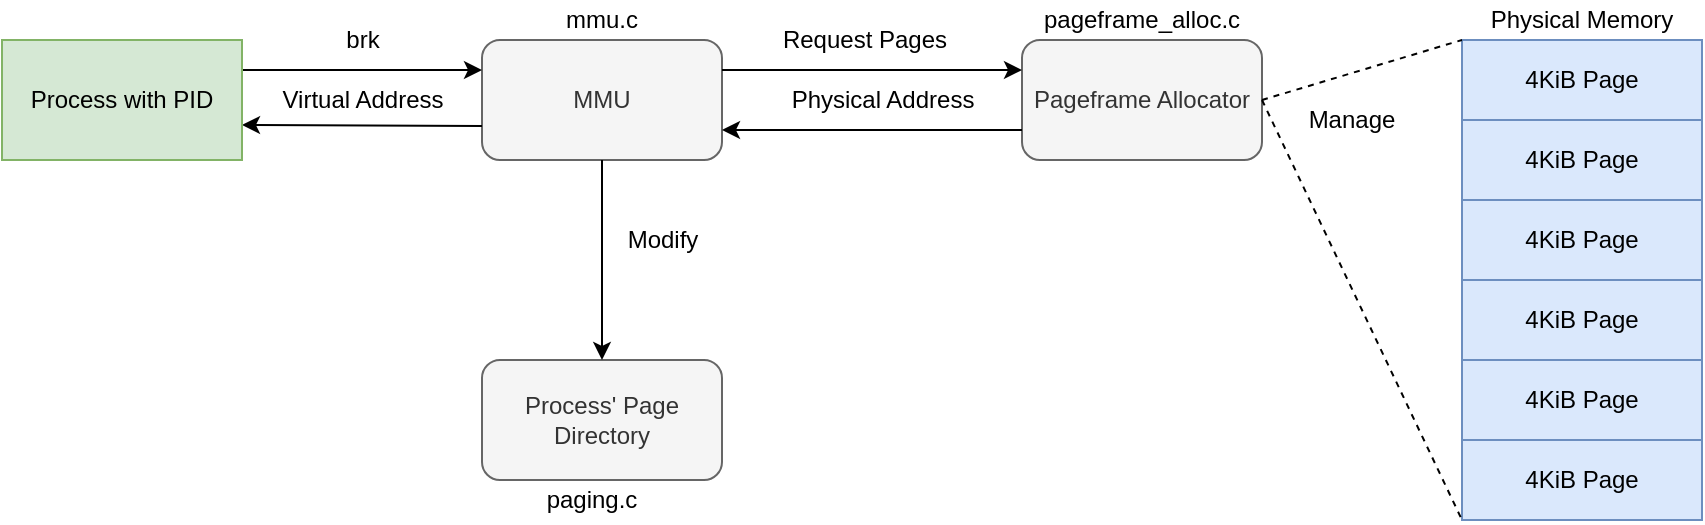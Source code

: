 <mxfile version="12.7.9" type="device"><diagram id="0JIb2dfCaMDdNiQzNApC" name="Page-1"><mxGraphModel dx="1408" dy="742" grid="1" gridSize="10" guides="1" tooltips="1" connect="1" arrows="1" fold="1" page="1" pageScale="1" pageWidth="1600" pageHeight="1200" math="0" shadow="0"><root><mxCell id="0"/><mxCell id="1" parent="0"/><mxCell id="i4ODa80DMfrxaM1ZSxkE-1" value="MMU" style="rounded=1;whiteSpace=wrap;html=1;fillColor=#f5f5f5;strokeColor=#666666;fontColor=#333333;" parent="1" vertex="1"><mxGeometry x="360" y="140" width="120" height="60" as="geometry"/></mxCell><mxCell id="i4ODa80DMfrxaM1ZSxkE-2" value="Pageframe Allocator" style="rounded=1;whiteSpace=wrap;html=1;fillColor=#f5f5f5;strokeColor=#666666;fontColor=#333333;" parent="1" vertex="1"><mxGeometry x="630" y="140" width="120" height="60" as="geometry"/></mxCell><mxCell id="i4ODa80DMfrxaM1ZSxkE-4" value="&lt;div&gt;Process' Page Directory&lt;br&gt;&lt;/div&gt;" style="rounded=1;whiteSpace=wrap;html=1;fillColor=#f5f5f5;strokeColor=#666666;fontColor=#333333;" parent="1" vertex="1"><mxGeometry x="360" y="300" width="120" height="60" as="geometry"/></mxCell><mxCell id="i4ODa80DMfrxaM1ZSxkE-5" value="" style="endArrow=classic;html=1;entryX=0;entryY=0.25;entryDx=0;entryDy=0;" parent="1" target="i4ODa80DMfrxaM1ZSxkE-1" edge="1"><mxGeometry width="50" height="50" relative="1" as="geometry"><mxPoint x="240" y="155" as="sourcePoint"/><mxPoint x="230" y="380" as="targetPoint"/></mxGeometry></mxCell><mxCell id="i4ODa80DMfrxaM1ZSxkE-6" value="&lt;div&gt;brk&lt;/div&gt;" style="text;html=1;align=center;verticalAlign=middle;resizable=0;points=[];labelBackgroundColor=#ffffff;" parent="i4ODa80DMfrxaM1ZSxkE-5" vertex="1" connectable="0"><mxGeometry x="-0.2" y="-2" relative="1" as="geometry"><mxPoint x="12" y="-17" as="offset"/></mxGeometry></mxCell><mxCell id="i4ODa80DMfrxaM1ZSxkE-7" value="" style="endArrow=classic;html=1;entryX=0;entryY=0.25;entryDx=0;entryDy=0;exitX=1;exitY=0.25;exitDx=0;exitDy=0;" parent="1" source="i4ODa80DMfrxaM1ZSxkE-1" target="i4ODa80DMfrxaM1ZSxkE-2" edge="1"><mxGeometry width="50" height="50" relative="1" as="geometry"><mxPoint x="180" y="430" as="sourcePoint"/><mxPoint x="230" y="380" as="targetPoint"/></mxGeometry></mxCell><mxCell id="i4ODa80DMfrxaM1ZSxkE-8" value="Request Pages" style="text;html=1;align=center;verticalAlign=middle;resizable=0;points=[];labelBackgroundColor=#ffffff;" parent="i4ODa80DMfrxaM1ZSxkE-7" vertex="1" connectable="0"><mxGeometry x="-0.455" y="1" relative="1" as="geometry"><mxPoint x="30" y="-14" as="offset"/></mxGeometry></mxCell><mxCell id="i4ODa80DMfrxaM1ZSxkE-9" value="" style="endArrow=classic;html=1;entryX=1;entryY=0.75;entryDx=0;entryDy=0;exitX=0;exitY=0.75;exitDx=0;exitDy=0;" parent="1" source="i4ODa80DMfrxaM1ZSxkE-2" target="i4ODa80DMfrxaM1ZSxkE-1" edge="1"><mxGeometry width="50" height="50" relative="1" as="geometry"><mxPoint x="180" y="430" as="sourcePoint"/><mxPoint x="230" y="380" as="targetPoint"/></mxGeometry></mxCell><mxCell id="i4ODa80DMfrxaM1ZSxkE-10" value="Physical Address" style="text;html=1;align=center;verticalAlign=middle;resizable=0;points=[];labelBackgroundColor=#ffffff;" parent="i4ODa80DMfrxaM1ZSxkE-9" vertex="1" connectable="0"><mxGeometry x="0.507" y="-2" relative="1" as="geometry"><mxPoint x="43" y="-13" as="offset"/></mxGeometry></mxCell><mxCell id="i4ODa80DMfrxaM1ZSxkE-11" value="" style="endArrow=classic;html=1;entryX=0.5;entryY=0;entryDx=0;entryDy=0;exitX=0.5;exitY=1;exitDx=0;exitDy=0;" parent="1" source="i4ODa80DMfrxaM1ZSxkE-1" target="i4ODa80DMfrxaM1ZSxkE-4" edge="1"><mxGeometry width="50" height="50" relative="1" as="geometry"><mxPoint x="180" y="430" as="sourcePoint"/><mxPoint x="230" y="380" as="targetPoint"/></mxGeometry></mxCell><mxCell id="i4ODa80DMfrxaM1ZSxkE-12" value="Modify" style="text;html=1;align=center;verticalAlign=middle;resizable=0;points=[];labelBackgroundColor=#ffffff;" parent="i4ODa80DMfrxaM1ZSxkE-11" vertex="1" connectable="0"><mxGeometry x="-0.34" y="-3" relative="1" as="geometry"><mxPoint x="33" y="7" as="offset"/></mxGeometry></mxCell><mxCell id="i4ODa80DMfrxaM1ZSxkE-13" value="" style="endArrow=classic;html=1;entryX=0.75;entryY=0;entryDx=0;entryDy=0;" parent="1" edge="1"><mxGeometry width="50" height="50" relative="1" as="geometry"><mxPoint x="360" y="183" as="sourcePoint"/><mxPoint x="240" y="182.5" as="targetPoint"/></mxGeometry></mxCell><mxCell id="i4ODa80DMfrxaM1ZSxkE-15" value="Virtual Address" style="text;html=1;align=center;verticalAlign=middle;resizable=0;points=[];labelBackgroundColor=#ffffff;" parent="i4ODa80DMfrxaM1ZSxkE-13" vertex="1" connectable="0"><mxGeometry x="-0.517" relative="1" as="geometry"><mxPoint x="-31" y="-12.88" as="offset"/></mxGeometry></mxCell><mxCell id="i4ODa80DMfrxaM1ZSxkE-17" value="Process with PID" style="rounded=0;whiteSpace=wrap;html=1;fillColor=#d5e8d4;strokeColor=#82b366;" parent="1" vertex="1"><mxGeometry x="120" y="140" width="120" height="60" as="geometry"/></mxCell><mxCell id="TcCQC6V3V6ASn8sBXJ6n-1" value="4KiB Page" style="rounded=0;whiteSpace=wrap;html=1;fillColor=#dae8fc;strokeColor=#6c8ebf;" parent="1" vertex="1"><mxGeometry x="850" y="140" width="120" height="40" as="geometry"/></mxCell><mxCell id="TcCQC6V3V6ASn8sBXJ6n-3" value="4KiB Page" style="rounded=0;whiteSpace=wrap;html=1;fillColor=#dae8fc;strokeColor=#6c8ebf;" parent="1" vertex="1"><mxGeometry x="850" y="180" width="120" height="40" as="geometry"/></mxCell><mxCell id="TcCQC6V3V6ASn8sBXJ6n-4" value="4KiB Page" style="rounded=0;whiteSpace=wrap;html=1;fillColor=#dae8fc;strokeColor=#6c8ebf;" parent="1" vertex="1"><mxGeometry x="850" y="220" width="120" height="40" as="geometry"/></mxCell><mxCell id="TcCQC6V3V6ASn8sBXJ6n-5" value="4KiB Page" style="rounded=0;whiteSpace=wrap;html=1;fillColor=#dae8fc;strokeColor=#6c8ebf;" parent="1" vertex="1"><mxGeometry x="850" y="260" width="120" height="40" as="geometry"/></mxCell><mxCell id="TcCQC6V3V6ASn8sBXJ6n-6" value="4KiB Page" style="rounded=0;whiteSpace=wrap;html=1;fillColor=#dae8fc;strokeColor=#6c8ebf;" parent="1" vertex="1"><mxGeometry x="850" y="300" width="120" height="40" as="geometry"/></mxCell><mxCell id="TcCQC6V3V6ASn8sBXJ6n-7" value="4KiB Page" style="rounded=0;whiteSpace=wrap;html=1;fillColor=#dae8fc;strokeColor=#6c8ebf;" parent="1" vertex="1"><mxGeometry x="850" y="340" width="120" height="40" as="geometry"/></mxCell><mxCell id="TcCQC6V3V6ASn8sBXJ6n-8" value="Physical Memory" style="text;html=1;strokeColor=none;fillColor=none;align=center;verticalAlign=middle;whiteSpace=wrap;rounded=0;" parent="1" vertex="1"><mxGeometry x="850" y="120" width="120" height="20" as="geometry"/></mxCell><mxCell id="TcCQC6V3V6ASn8sBXJ6n-9" value="" style="endArrow=none;dashed=1;html=1;entryX=0;entryY=1;entryDx=0;entryDy=0;exitX=1;exitY=0.5;exitDx=0;exitDy=0;" parent="1" source="i4ODa80DMfrxaM1ZSxkE-2" target="TcCQC6V3V6ASn8sBXJ6n-8" edge="1"><mxGeometry width="50" height="50" relative="1" as="geometry"><mxPoint x="450" y="450" as="sourcePoint"/><mxPoint x="500" y="400" as="targetPoint"/></mxGeometry></mxCell><mxCell id="TcCQC6V3V6ASn8sBXJ6n-10" value="" style="endArrow=none;dashed=1;html=1;entryX=0;entryY=1;entryDx=0;entryDy=0;exitX=1;exitY=0.5;exitDx=0;exitDy=0;" parent="1" source="i4ODa80DMfrxaM1ZSxkE-2" target="TcCQC6V3V6ASn8sBXJ6n-7" edge="1"><mxGeometry width="50" height="50" relative="1" as="geometry"><mxPoint x="450" y="450" as="sourcePoint"/><mxPoint x="500" y="400" as="targetPoint"/></mxGeometry></mxCell><mxCell id="TcCQC6V3V6ASn8sBXJ6n-11" value="Manage" style="text;html=1;strokeColor=none;fillColor=none;align=center;verticalAlign=middle;whiteSpace=wrap;rounded=0;" parent="1" vertex="1"><mxGeometry x="770" y="170" width="50" height="20" as="geometry"/></mxCell><mxCell id="tMTbAD--I99UpTG6lFSk-1" value="paging.c" style="text;html=1;strokeColor=none;fillColor=none;align=center;verticalAlign=middle;whiteSpace=wrap;rounded=0;" vertex="1" parent="1"><mxGeometry x="390" y="360" width="50" height="20" as="geometry"/></mxCell><mxCell id="tMTbAD--I99UpTG6lFSk-2" value="mmu.c" style="text;html=1;strokeColor=none;fillColor=none;align=center;verticalAlign=middle;whiteSpace=wrap;rounded=0;" vertex="1" parent="1"><mxGeometry x="400" y="120" width="40" height="20" as="geometry"/></mxCell><mxCell id="tMTbAD--I99UpTG6lFSk-3" value="pageframe_alloc.c" style="text;html=1;strokeColor=none;fillColor=none;align=center;verticalAlign=middle;whiteSpace=wrap;rounded=0;" vertex="1" parent="1"><mxGeometry x="640" y="120" width="100" height="20" as="geometry"/></mxCell></root></mxGraphModel></diagram></mxfile>